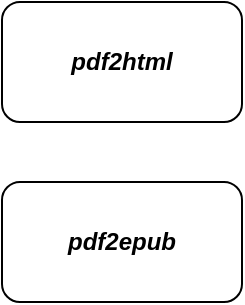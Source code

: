 <mxfile version="16.5.6" type="github">
  <diagram id="HEar5sA1GaKiPcR0g2SL" name="Page-1">
    <mxGraphModel dx="1165" dy="683" grid="1" gridSize="10" guides="1" tooltips="1" connect="1" arrows="1" fold="1" page="1" pageScale="1" pageWidth="850" pageHeight="1100" math="0" shadow="0">
      <root>
        <mxCell id="0" />
        <mxCell id="1" parent="0" />
        <mxCell id="7OE0ms06HwQbtnijEo_u-1" value="&lt;b&gt;&lt;i&gt;pdf2html&lt;/i&gt;&lt;/b&gt;" style="rounded=1;whiteSpace=wrap;html=1;fillColor=default;" vertex="1" parent="1">
          <mxGeometry x="200" y="100" width="120" height="60" as="geometry" />
        </mxCell>
        <mxCell id="7OE0ms06HwQbtnijEo_u-2" value="&lt;b&gt;&lt;i&gt;pdf2epub&lt;/i&gt;&lt;/b&gt;" style="rounded=1;whiteSpace=wrap;html=1;fillColor=default;" vertex="1" parent="1">
          <mxGeometry x="200" y="190" width="120" height="60" as="geometry" />
        </mxCell>
      </root>
    </mxGraphModel>
  </diagram>
</mxfile>

